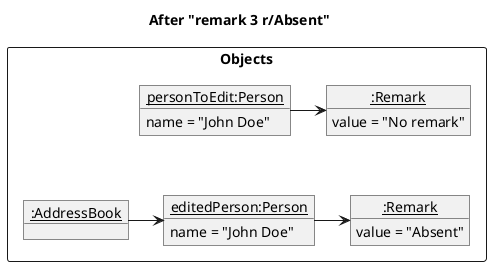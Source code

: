 @startuml
skinparam ClassFontColor #000000
skinparam ClassBorderColor #000000

title After "remark 3 r/Absent"

package Objects <<rectangle>> {
    object "__:AddressBook__" as ab

    object "__personToEdit:Person__" as person1
    person1 : name = "John Doe"

    object "__:Remark__" as remark1
    remark1 : value = "No remark"

    object "__editedPerson:Person__" as person2
    person2 : name = "John Doe"

    object "__:Remark__" as remark2
    remark2 : value = "Absent"
}

person1 -> remark1
ab -> person2
person2 -> remark2
person1 -[hidden]-> person2
@enduml